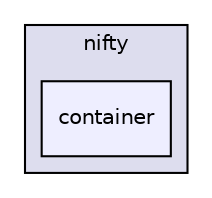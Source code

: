 digraph "/home/tbeier/src/nifty/include/nifty/container" {
  compound=true
  node [ fontsize="10", fontname="Helvetica"];
  edge [ labelfontsize="10", labelfontname="Helvetica"];
  subgraph clusterdir_7bdd7effb88beef2660912af17dcb9d6 {
    graph [ bgcolor="#ddddee", pencolor="black", label="nifty" fontname="Helvetica", fontsize="10", URL="dir_7bdd7effb88beef2660912af17dcb9d6.html"]
  dir_17f499c2f294a99c0e56203d95f57e32 [shape=box, label="container", style="filled", fillcolor="#eeeeff", pencolor="black", URL="dir_17f499c2f294a99c0e56203d95f57e32.html"];
  }
}
